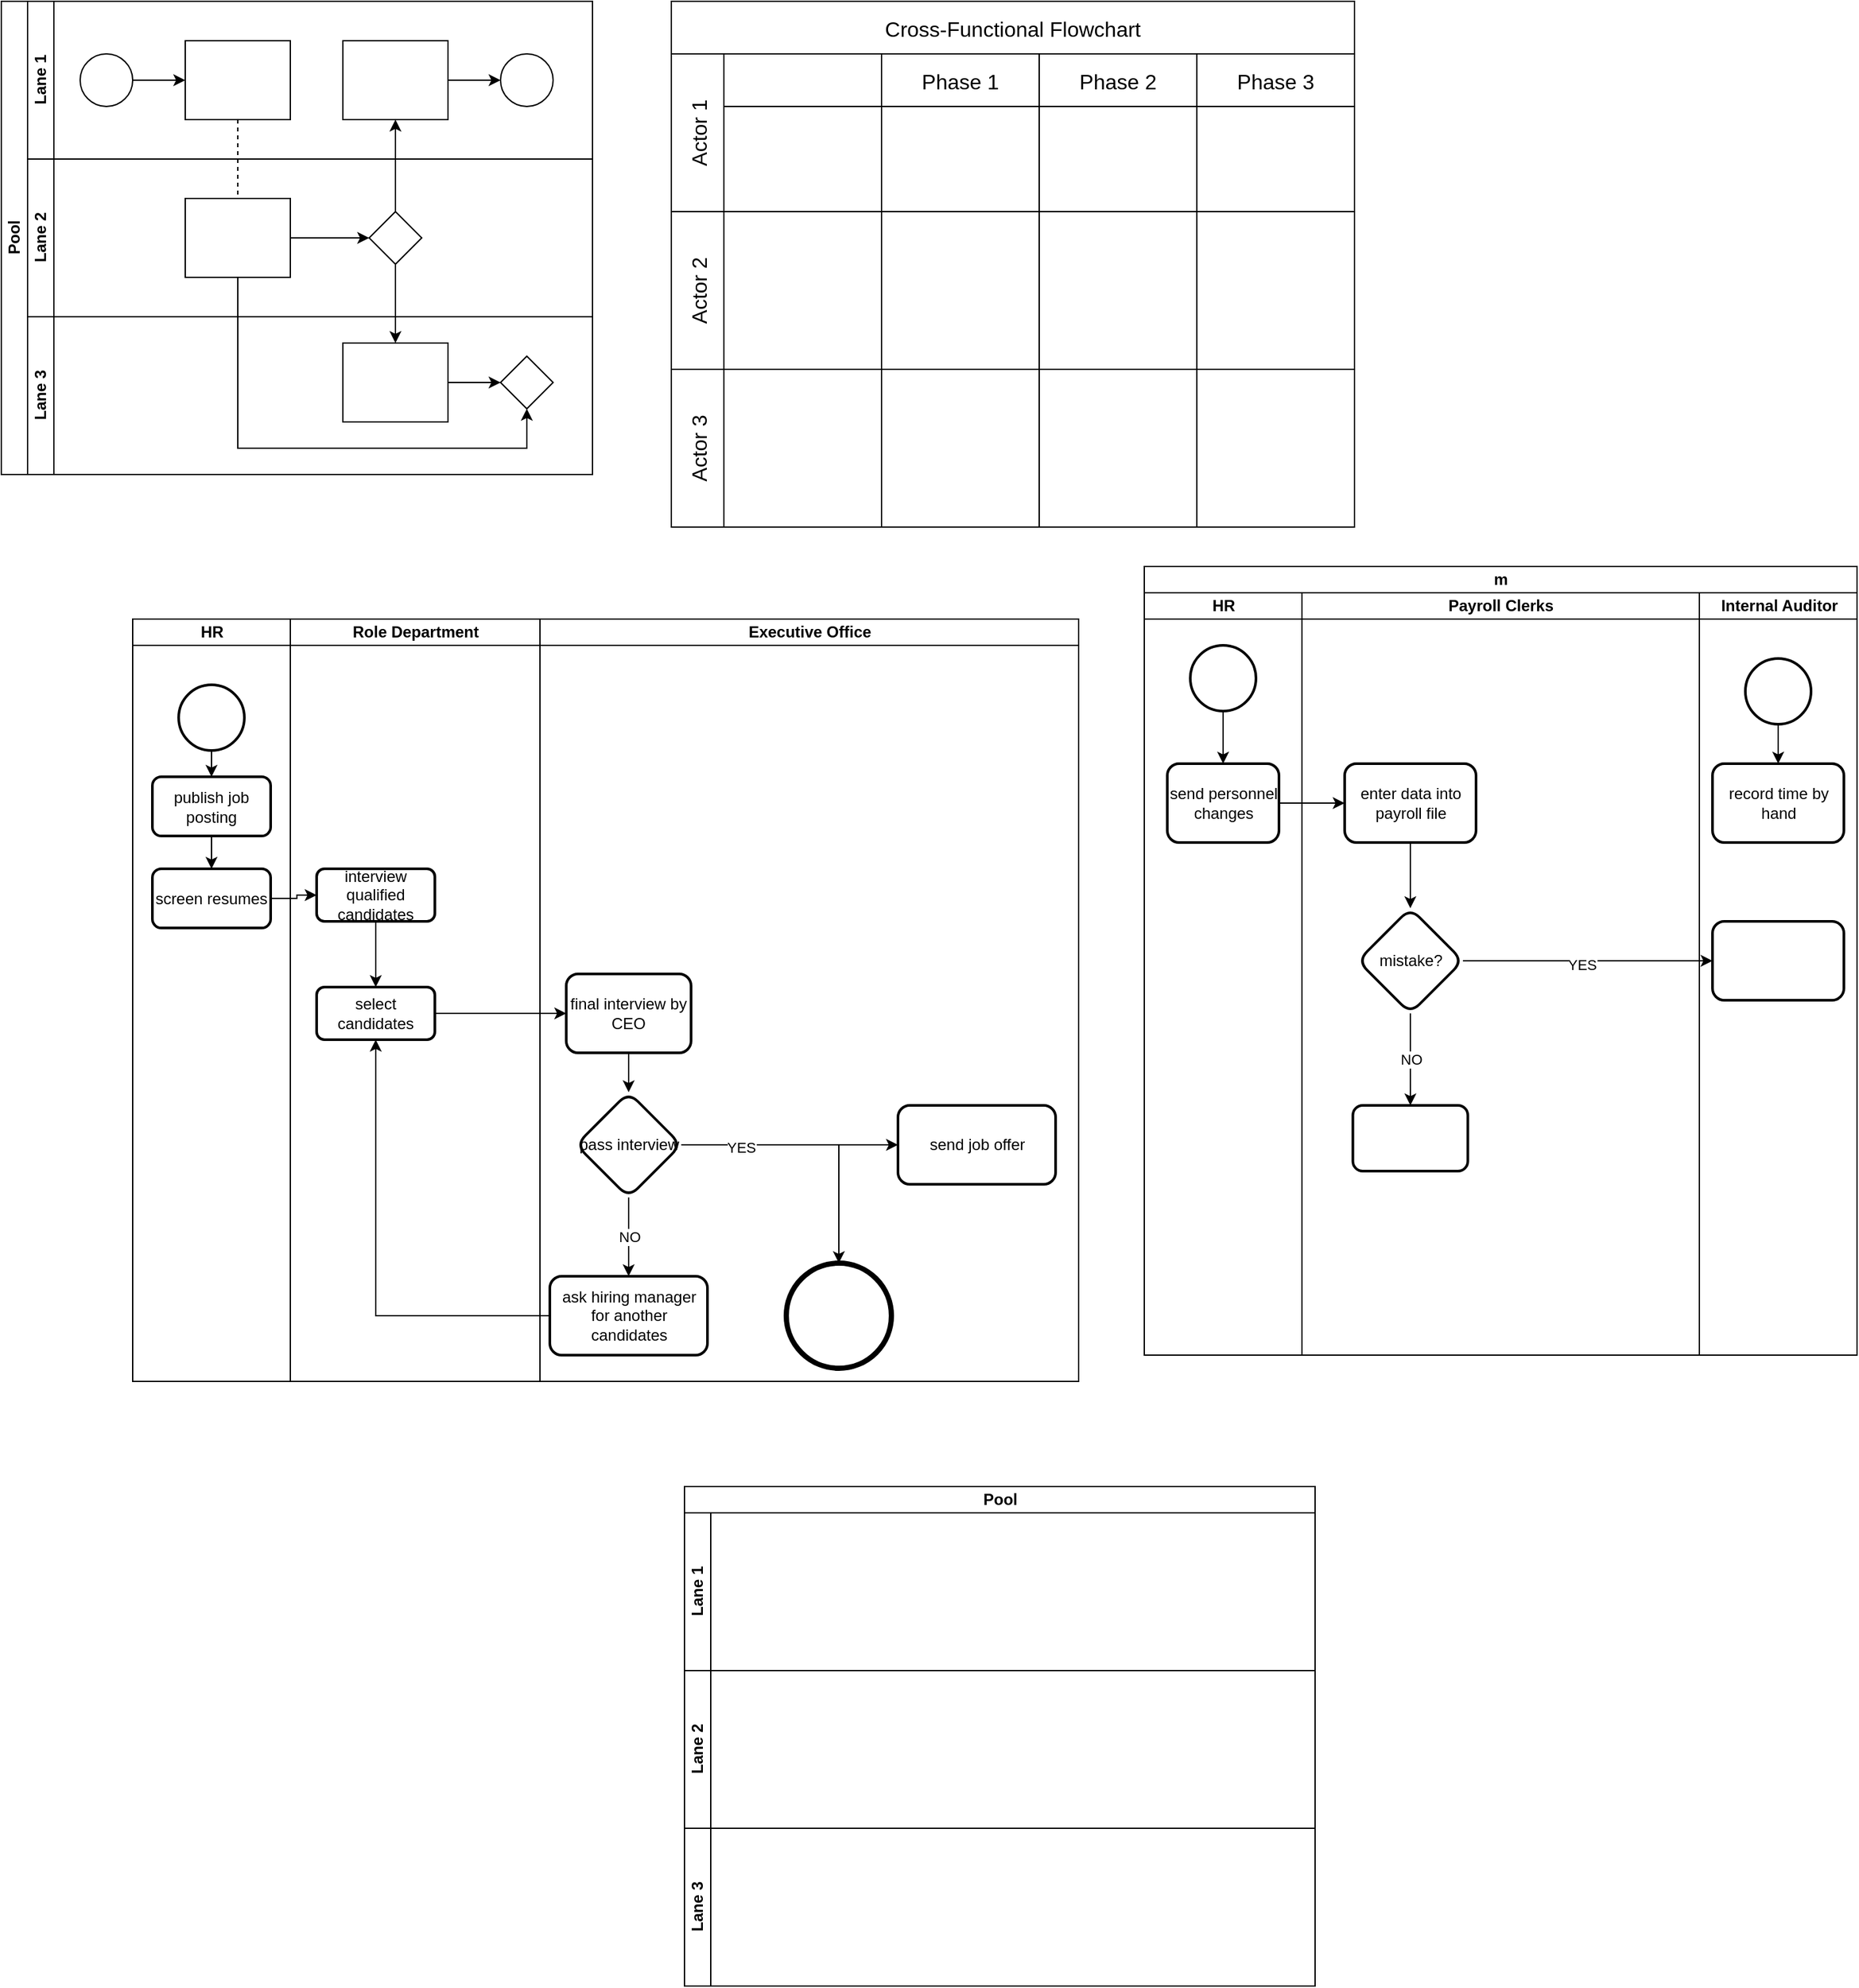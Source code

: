 <mxfile version="24.7.12">
  <diagram id="prtHgNgQTEPvFCAcTncT" name="Page-1">
    <mxGraphModel dx="1468" dy="983" grid="1" gridSize="10" guides="1" tooltips="1" connect="1" arrows="1" fold="1" page="1" pageScale="1" pageWidth="827" pageHeight="1169" math="0" shadow="0">
      <root>
        <mxCell id="0" />
        <mxCell id="1" parent="0" />
        <mxCell id="dNxyNK7c78bLwvsdeMH5-19" value="Pool" style="swimlane;html=1;childLayout=stackLayout;resizeParent=1;resizeParentMax=0;horizontal=0;startSize=20;horizontalStack=0;" parent="1" vertex="1">
          <mxGeometry x="120" y="120" width="450" height="360" as="geometry" />
        </mxCell>
        <mxCell id="dNxyNK7c78bLwvsdeMH5-27" value="" style="edgeStyle=orthogonalEdgeStyle;rounded=0;orthogonalLoop=1;jettySize=auto;html=1;dashed=1;endArrow=none;endFill=0;" parent="dNxyNK7c78bLwvsdeMH5-19" source="dNxyNK7c78bLwvsdeMH5-24" target="dNxyNK7c78bLwvsdeMH5-26" edge="1">
          <mxGeometry relative="1" as="geometry" />
        </mxCell>
        <mxCell id="dNxyNK7c78bLwvsdeMH5-31" style="edgeStyle=orthogonalEdgeStyle;rounded=0;orthogonalLoop=1;jettySize=auto;html=1;endArrow=classic;endFill=1;" parent="dNxyNK7c78bLwvsdeMH5-19" source="dNxyNK7c78bLwvsdeMH5-28" target="dNxyNK7c78bLwvsdeMH5-30" edge="1">
          <mxGeometry relative="1" as="geometry" />
        </mxCell>
        <mxCell id="dNxyNK7c78bLwvsdeMH5-35" style="edgeStyle=orthogonalEdgeStyle;rounded=0;orthogonalLoop=1;jettySize=auto;html=1;endArrow=classic;endFill=1;" parent="dNxyNK7c78bLwvsdeMH5-19" source="dNxyNK7c78bLwvsdeMH5-28" target="dNxyNK7c78bLwvsdeMH5-34" edge="1">
          <mxGeometry relative="1" as="geometry" />
        </mxCell>
        <mxCell id="dNxyNK7c78bLwvsdeMH5-38" style="edgeStyle=orthogonalEdgeStyle;rounded=0;orthogonalLoop=1;jettySize=auto;html=1;endArrow=classic;endFill=1;" parent="dNxyNK7c78bLwvsdeMH5-19" source="dNxyNK7c78bLwvsdeMH5-26" target="dNxyNK7c78bLwvsdeMH5-36" edge="1">
          <mxGeometry relative="1" as="geometry">
            <Array as="points">
              <mxPoint x="180" y="340" />
              <mxPoint x="400" y="340" />
            </Array>
          </mxGeometry>
        </mxCell>
        <mxCell id="dNxyNK7c78bLwvsdeMH5-20" value="Lane 1" style="swimlane;html=1;startSize=20;horizontal=0;" parent="dNxyNK7c78bLwvsdeMH5-19" vertex="1">
          <mxGeometry x="20" width="430" height="120" as="geometry" />
        </mxCell>
        <mxCell id="dNxyNK7c78bLwvsdeMH5-25" value="" style="edgeStyle=orthogonalEdgeStyle;rounded=0;orthogonalLoop=1;jettySize=auto;html=1;" parent="dNxyNK7c78bLwvsdeMH5-20" source="dNxyNK7c78bLwvsdeMH5-23" target="dNxyNK7c78bLwvsdeMH5-24" edge="1">
          <mxGeometry relative="1" as="geometry" />
        </mxCell>
        <mxCell id="dNxyNK7c78bLwvsdeMH5-23" value="" style="ellipse;whiteSpace=wrap;html=1;" parent="dNxyNK7c78bLwvsdeMH5-20" vertex="1">
          <mxGeometry x="40" y="40" width="40" height="40" as="geometry" />
        </mxCell>
        <mxCell id="dNxyNK7c78bLwvsdeMH5-24" value="" style="rounded=0;whiteSpace=wrap;html=1;fontFamily=Helvetica;fontSize=12;fontColor=#000000;align=center;" parent="dNxyNK7c78bLwvsdeMH5-20" vertex="1">
          <mxGeometry x="120" y="30" width="80" height="60" as="geometry" />
        </mxCell>
        <mxCell id="dNxyNK7c78bLwvsdeMH5-33" value="" style="edgeStyle=orthogonalEdgeStyle;rounded=0;orthogonalLoop=1;jettySize=auto;html=1;endArrow=classic;endFill=1;" parent="dNxyNK7c78bLwvsdeMH5-20" source="dNxyNK7c78bLwvsdeMH5-30" target="dNxyNK7c78bLwvsdeMH5-32" edge="1">
          <mxGeometry relative="1" as="geometry" />
        </mxCell>
        <mxCell id="dNxyNK7c78bLwvsdeMH5-30" value="" style="rounded=0;whiteSpace=wrap;html=1;fontFamily=Helvetica;fontSize=12;fontColor=#000000;align=center;" parent="dNxyNK7c78bLwvsdeMH5-20" vertex="1">
          <mxGeometry x="240" y="30" width="80" height="60" as="geometry" />
        </mxCell>
        <mxCell id="dNxyNK7c78bLwvsdeMH5-32" value="" style="ellipse;whiteSpace=wrap;html=1;" parent="dNxyNK7c78bLwvsdeMH5-20" vertex="1">
          <mxGeometry x="360" y="40" width="40" height="40" as="geometry" />
        </mxCell>
        <mxCell id="dNxyNK7c78bLwvsdeMH5-21" value="Lane 2" style="swimlane;html=1;startSize=20;horizontal=0;" parent="dNxyNK7c78bLwvsdeMH5-19" vertex="1">
          <mxGeometry x="20" y="120" width="430" height="120" as="geometry" />
        </mxCell>
        <mxCell id="dNxyNK7c78bLwvsdeMH5-29" value="" style="edgeStyle=orthogonalEdgeStyle;rounded=0;orthogonalLoop=1;jettySize=auto;html=1;endArrow=classic;endFill=1;" parent="dNxyNK7c78bLwvsdeMH5-21" source="dNxyNK7c78bLwvsdeMH5-26" target="dNxyNK7c78bLwvsdeMH5-28" edge="1">
          <mxGeometry relative="1" as="geometry" />
        </mxCell>
        <mxCell id="dNxyNK7c78bLwvsdeMH5-26" value="" style="rounded=0;whiteSpace=wrap;html=1;fontFamily=Helvetica;fontSize=12;fontColor=#000000;align=center;" parent="dNxyNK7c78bLwvsdeMH5-21" vertex="1">
          <mxGeometry x="120" y="30" width="80" height="60" as="geometry" />
        </mxCell>
        <mxCell id="dNxyNK7c78bLwvsdeMH5-28" value="" style="rhombus;whiteSpace=wrap;html=1;fontFamily=Helvetica;fontSize=12;fontColor=#000000;align=center;" parent="dNxyNK7c78bLwvsdeMH5-21" vertex="1">
          <mxGeometry x="260" y="40" width="40" height="40" as="geometry" />
        </mxCell>
        <mxCell id="dNxyNK7c78bLwvsdeMH5-22" value="Lane 3" style="swimlane;html=1;startSize=20;horizontal=0;" parent="dNxyNK7c78bLwvsdeMH5-19" vertex="1">
          <mxGeometry x="20" y="240" width="430" height="120" as="geometry" />
        </mxCell>
        <mxCell id="dNxyNK7c78bLwvsdeMH5-37" value="" style="edgeStyle=orthogonalEdgeStyle;rounded=0;orthogonalLoop=1;jettySize=auto;html=1;endArrow=classic;endFill=1;" parent="dNxyNK7c78bLwvsdeMH5-22" source="dNxyNK7c78bLwvsdeMH5-34" target="dNxyNK7c78bLwvsdeMH5-36" edge="1">
          <mxGeometry relative="1" as="geometry" />
        </mxCell>
        <mxCell id="dNxyNK7c78bLwvsdeMH5-34" value="" style="rounded=0;whiteSpace=wrap;html=1;fontFamily=Helvetica;fontSize=12;fontColor=#000000;align=center;" parent="dNxyNK7c78bLwvsdeMH5-22" vertex="1">
          <mxGeometry x="240" y="20" width="80" height="60" as="geometry" />
        </mxCell>
        <mxCell id="dNxyNK7c78bLwvsdeMH5-36" value="" style="rhombus;whiteSpace=wrap;html=1;fontFamily=Helvetica;fontSize=12;fontColor=#000000;align=center;" parent="dNxyNK7c78bLwvsdeMH5-22" vertex="1">
          <mxGeometry x="360" y="30" width="40" height="40" as="geometry" />
        </mxCell>
        <mxCell id="EUHGNb7Q2XYIIlBr3aWw-1" value="Cross-Functional Flowchart" style="shape=table;childLayout=tableLayout;startSize=40;collapsible=0;recursiveResize=0;expand=0;fontSize=16;" vertex="1" parent="1">
          <mxGeometry x="630" y="120" width="520" height="400" as="geometry" />
        </mxCell>
        <mxCell id="EUHGNb7Q2XYIIlBr3aWw-2" value="Actor 1" style="shape=tableRow;horizontal=0;swimlaneHead=0;swimlaneBody=0;top=0;left=0;strokeColor=inherit;bottom=0;right=0;dropTarget=0;fontStyle=0;fillColor=none;points=[[0,0.5],[1,0.5]];portConstraint=eastwest;startSize=40;collapsible=0;recursiveResize=0;expand=0;fontSize=16;" vertex="1" parent="EUHGNb7Q2XYIIlBr3aWw-1">
          <mxGeometry y="40" width="520" height="120" as="geometry" />
        </mxCell>
        <mxCell id="EUHGNb7Q2XYIIlBr3aWw-14" style="swimlane;swimlaneHead=0;swimlaneBody=0;fontStyle=0;strokeColor=inherit;connectable=0;fillColor=none;startSize=40;collapsible=0;recursiveResize=0;expand=0;fontSize=16;" vertex="1" parent="EUHGNb7Q2XYIIlBr3aWw-2">
          <mxGeometry x="40" width="120" height="120" as="geometry">
            <mxRectangle width="120" height="120" as="alternateBounds" />
          </mxGeometry>
        </mxCell>
        <mxCell id="EUHGNb7Q2XYIIlBr3aWw-3" value="Phase 1" style="swimlane;swimlaneHead=0;swimlaneBody=0;fontStyle=0;strokeColor=inherit;connectable=0;fillColor=none;startSize=40;collapsible=0;recursiveResize=0;expand=0;fontSize=16;" vertex="1" parent="EUHGNb7Q2XYIIlBr3aWw-2">
          <mxGeometry x="160" width="120" height="120" as="geometry">
            <mxRectangle width="120" height="120" as="alternateBounds" />
          </mxGeometry>
        </mxCell>
        <mxCell id="EUHGNb7Q2XYIIlBr3aWw-4" value="Phase 2" style="swimlane;swimlaneHead=0;swimlaneBody=0;fontStyle=0;strokeColor=inherit;connectable=0;fillColor=none;startSize=40;collapsible=0;recursiveResize=0;expand=0;fontSize=16;" vertex="1" parent="EUHGNb7Q2XYIIlBr3aWw-2">
          <mxGeometry x="280" width="120" height="120" as="geometry">
            <mxRectangle width="120" height="120" as="alternateBounds" />
          </mxGeometry>
        </mxCell>
        <mxCell id="EUHGNb7Q2XYIIlBr3aWw-5" value="Phase 3" style="swimlane;swimlaneHead=0;swimlaneBody=0;fontStyle=0;strokeColor=inherit;connectable=0;fillColor=none;startSize=40;collapsible=0;recursiveResize=0;expand=0;fontSize=16;" vertex="1" parent="EUHGNb7Q2XYIIlBr3aWw-2">
          <mxGeometry x="400" width="120" height="120" as="geometry">
            <mxRectangle width="120" height="120" as="alternateBounds" />
          </mxGeometry>
        </mxCell>
        <mxCell id="EUHGNb7Q2XYIIlBr3aWw-6" value="Actor 2" style="shape=tableRow;horizontal=0;swimlaneHead=0;swimlaneBody=0;top=0;left=0;strokeColor=inherit;bottom=0;right=0;dropTarget=0;fontStyle=0;fillColor=none;points=[[0,0.5],[1,0.5]];portConstraint=eastwest;startSize=40;collapsible=0;recursiveResize=0;expand=0;fontSize=16;" vertex="1" parent="EUHGNb7Q2XYIIlBr3aWw-1">
          <mxGeometry y="160" width="520" height="120" as="geometry" />
        </mxCell>
        <mxCell id="EUHGNb7Q2XYIIlBr3aWw-15" style="swimlane;swimlaneHead=0;swimlaneBody=0;fontStyle=0;connectable=0;strokeColor=inherit;fillColor=none;startSize=0;collapsible=0;recursiveResize=0;expand=0;fontSize=16;" vertex="1" parent="EUHGNb7Q2XYIIlBr3aWw-6">
          <mxGeometry x="40" width="120" height="120" as="geometry">
            <mxRectangle width="120" height="120" as="alternateBounds" />
          </mxGeometry>
        </mxCell>
        <mxCell id="EUHGNb7Q2XYIIlBr3aWw-7" value="" style="swimlane;swimlaneHead=0;swimlaneBody=0;fontStyle=0;connectable=0;strokeColor=inherit;fillColor=none;startSize=0;collapsible=0;recursiveResize=0;expand=0;fontSize=16;" vertex="1" parent="EUHGNb7Q2XYIIlBr3aWw-6">
          <mxGeometry x="160" width="120" height="120" as="geometry">
            <mxRectangle width="120" height="120" as="alternateBounds" />
          </mxGeometry>
        </mxCell>
        <mxCell id="EUHGNb7Q2XYIIlBr3aWw-8" value="" style="swimlane;swimlaneHead=0;swimlaneBody=0;fontStyle=0;connectable=0;strokeColor=inherit;fillColor=none;startSize=0;collapsible=0;recursiveResize=0;expand=0;fontSize=16;" vertex="1" parent="EUHGNb7Q2XYIIlBr3aWw-6">
          <mxGeometry x="280" width="120" height="120" as="geometry">
            <mxRectangle width="120" height="120" as="alternateBounds" />
          </mxGeometry>
        </mxCell>
        <mxCell id="EUHGNb7Q2XYIIlBr3aWw-9" value="" style="swimlane;swimlaneHead=0;swimlaneBody=0;fontStyle=0;connectable=0;strokeColor=inherit;fillColor=none;startSize=0;collapsible=0;recursiveResize=0;expand=0;fontSize=16;" vertex="1" parent="EUHGNb7Q2XYIIlBr3aWw-6">
          <mxGeometry x="400" width="120" height="120" as="geometry">
            <mxRectangle width="120" height="120" as="alternateBounds" />
          </mxGeometry>
        </mxCell>
        <mxCell id="EUHGNb7Q2XYIIlBr3aWw-10" value="Actor 3" style="shape=tableRow;horizontal=0;swimlaneHead=0;swimlaneBody=0;top=0;left=0;strokeColor=inherit;bottom=0;right=0;dropTarget=0;fontStyle=0;fillColor=none;points=[[0,0.5],[1,0.5]];portConstraint=eastwest;startSize=40;collapsible=0;recursiveResize=0;expand=0;fontSize=16;" vertex="1" parent="EUHGNb7Q2XYIIlBr3aWw-1">
          <mxGeometry y="280" width="520" height="120" as="geometry" />
        </mxCell>
        <mxCell id="EUHGNb7Q2XYIIlBr3aWw-16" style="swimlane;swimlaneHead=0;swimlaneBody=0;fontStyle=0;connectable=0;strokeColor=inherit;fillColor=none;startSize=0;collapsible=0;recursiveResize=0;expand=0;fontSize=16;" vertex="1" parent="EUHGNb7Q2XYIIlBr3aWw-10">
          <mxGeometry x="40" width="120" height="120" as="geometry">
            <mxRectangle width="120" height="120" as="alternateBounds" />
          </mxGeometry>
        </mxCell>
        <mxCell id="EUHGNb7Q2XYIIlBr3aWw-11" value="" style="swimlane;swimlaneHead=0;swimlaneBody=0;fontStyle=0;connectable=0;strokeColor=inherit;fillColor=none;startSize=0;collapsible=0;recursiveResize=0;expand=0;fontSize=16;" vertex="1" parent="EUHGNb7Q2XYIIlBr3aWw-10">
          <mxGeometry x="160" width="120" height="120" as="geometry">
            <mxRectangle width="120" height="120" as="alternateBounds" />
          </mxGeometry>
        </mxCell>
        <mxCell id="EUHGNb7Q2XYIIlBr3aWw-12" value="" style="swimlane;swimlaneHead=0;swimlaneBody=0;fontStyle=0;connectable=0;strokeColor=inherit;fillColor=none;startSize=0;collapsible=0;recursiveResize=0;expand=0;fontSize=16;" vertex="1" parent="EUHGNb7Q2XYIIlBr3aWw-10">
          <mxGeometry x="280" width="120" height="120" as="geometry">
            <mxRectangle width="120" height="120" as="alternateBounds" />
          </mxGeometry>
        </mxCell>
        <mxCell id="EUHGNb7Q2XYIIlBr3aWw-13" value="" style="swimlane;swimlaneHead=0;swimlaneBody=0;fontStyle=0;connectable=0;strokeColor=inherit;fillColor=none;startSize=0;collapsible=0;recursiveResize=0;expand=0;fontSize=16;" vertex="1" parent="EUHGNb7Q2XYIIlBr3aWw-10">
          <mxGeometry x="400" width="120" height="120" as="geometry">
            <mxRectangle width="120" height="120" as="alternateBounds" />
          </mxGeometry>
        </mxCell>
        <mxCell id="EUHGNb7Q2XYIIlBr3aWw-46" value="" style="edgeStyle=orthogonalEdgeStyle;rounded=0;orthogonalLoop=1;jettySize=auto;html=1;" edge="1" parent="1" source="EUHGNb7Q2XYIIlBr3aWw-39" target="EUHGNb7Q2XYIIlBr3aWw-45">
          <mxGeometry relative="1" as="geometry" />
        </mxCell>
        <mxCell id="EUHGNb7Q2XYIIlBr3aWw-39" value="send job offer" style="rounded=1;whiteSpace=wrap;html=1;strokeWidth=2;" vertex="1" parent="1">
          <mxGeometry x="802.5" y="960" width="120" height="60" as="geometry" />
        </mxCell>
        <mxCell id="EUHGNb7Q2XYIIlBr3aWw-40" value="" style="edgeStyle=orthogonalEdgeStyle;rounded=0;orthogonalLoop=1;jettySize=auto;html=1;" edge="1" parent="1" source="EUHGNb7Q2XYIIlBr3aWw-36" target="EUHGNb7Q2XYIIlBr3aWw-39">
          <mxGeometry relative="1" as="geometry" />
        </mxCell>
        <mxCell id="EUHGNb7Q2XYIIlBr3aWw-48" value="YES" style="edgeLabel;html=1;align=center;verticalAlign=middle;resizable=0;points=[];" vertex="1" connectable="0" parent="EUHGNb7Q2XYIIlBr3aWw-40">
          <mxGeometry x="-0.45" y="-2" relative="1" as="geometry">
            <mxPoint as="offset" />
          </mxGeometry>
        </mxCell>
        <mxCell id="EUHGNb7Q2XYIIlBr3aWw-23" value="Role Department" style="swimlane;startSize=20;html=1;align=center;" vertex="1" parent="1">
          <mxGeometry x="340" y="590" width="190" height="580" as="geometry" />
        </mxCell>
        <mxCell id="EUHGNb7Q2XYIIlBr3aWw-33" value="" style="edgeStyle=orthogonalEdgeStyle;rounded=0;orthogonalLoop=1;jettySize=auto;html=1;" edge="1" parent="EUHGNb7Q2XYIIlBr3aWw-23" source="EUHGNb7Q2XYIIlBr3aWw-30" target="EUHGNb7Q2XYIIlBr3aWw-32">
          <mxGeometry relative="1" as="geometry" />
        </mxCell>
        <mxCell id="EUHGNb7Q2XYIIlBr3aWw-30" value="interview qualified candidates" style="rounded=1;whiteSpace=wrap;html=1;strokeWidth=2;" vertex="1" parent="EUHGNb7Q2XYIIlBr3aWw-23">
          <mxGeometry x="20" y="190" width="90" height="40" as="geometry" />
        </mxCell>
        <mxCell id="EUHGNb7Q2XYIIlBr3aWw-32" value="select candidates" style="rounded=1;whiteSpace=wrap;html=1;strokeWidth=2;" vertex="1" parent="EUHGNb7Q2XYIIlBr3aWw-23">
          <mxGeometry x="20" y="280" width="90" height="40" as="geometry" />
        </mxCell>
        <mxCell id="EUHGNb7Q2XYIIlBr3aWw-31" value="" style="edgeStyle=orthogonalEdgeStyle;rounded=0;orthogonalLoop=1;jettySize=auto;html=1;" edge="1" parent="1" source="EUHGNb7Q2XYIIlBr3aWw-28" target="EUHGNb7Q2XYIIlBr3aWw-30">
          <mxGeometry relative="1" as="geometry" />
        </mxCell>
        <mxCell id="EUHGNb7Q2XYIIlBr3aWw-22" value="HR" style="swimlane;startSize=20;html=1;" vertex="1" parent="1">
          <mxGeometry x="220" y="590" width="120" height="580" as="geometry" />
        </mxCell>
        <mxCell id="EUHGNb7Q2XYIIlBr3aWw-27" value="" style="edgeStyle=orthogonalEdgeStyle;rounded=0;orthogonalLoop=1;jettySize=auto;html=1;" edge="1" parent="EUHGNb7Q2XYIIlBr3aWw-22" source="EUHGNb7Q2XYIIlBr3aWw-25" target="EUHGNb7Q2XYIIlBr3aWw-26">
          <mxGeometry relative="1" as="geometry" />
        </mxCell>
        <mxCell id="EUHGNb7Q2XYIIlBr3aWw-25" value="" style="strokeWidth=2;html=1;shape=mxgraph.flowchart.start_2;whiteSpace=wrap;" vertex="1" parent="EUHGNb7Q2XYIIlBr3aWw-22">
          <mxGeometry x="35" y="50" width="50" height="50" as="geometry" />
        </mxCell>
        <mxCell id="EUHGNb7Q2XYIIlBr3aWw-29" value="" style="edgeStyle=orthogonalEdgeStyle;rounded=0;orthogonalLoop=1;jettySize=auto;html=1;" edge="1" parent="EUHGNb7Q2XYIIlBr3aWw-22" source="EUHGNb7Q2XYIIlBr3aWw-26" target="EUHGNb7Q2XYIIlBr3aWw-28">
          <mxGeometry relative="1" as="geometry" />
        </mxCell>
        <mxCell id="EUHGNb7Q2XYIIlBr3aWw-26" value="publish job posting" style="rounded=1;whiteSpace=wrap;html=1;strokeWidth=2;" vertex="1" parent="EUHGNb7Q2XYIIlBr3aWw-22">
          <mxGeometry x="15" y="120" width="90" height="45" as="geometry" />
        </mxCell>
        <mxCell id="EUHGNb7Q2XYIIlBr3aWw-28" value="screen resumes" style="rounded=1;whiteSpace=wrap;html=1;strokeWidth=2;" vertex="1" parent="EUHGNb7Q2XYIIlBr3aWw-22">
          <mxGeometry x="15" y="190" width="90" height="45" as="geometry" />
        </mxCell>
        <mxCell id="EUHGNb7Q2XYIIlBr3aWw-24" value="Executive Office" style="swimlane;startSize=20;html=1;" vertex="1" parent="1">
          <mxGeometry x="530" y="590" width="410" height="580" as="geometry" />
        </mxCell>
        <mxCell id="EUHGNb7Q2XYIIlBr3aWw-37" value="" style="edgeStyle=orthogonalEdgeStyle;rounded=0;orthogonalLoop=1;jettySize=auto;html=1;" edge="1" parent="EUHGNb7Q2XYIIlBr3aWw-24" source="EUHGNb7Q2XYIIlBr3aWw-34" target="EUHGNb7Q2XYIIlBr3aWw-36">
          <mxGeometry relative="1" as="geometry" />
        </mxCell>
        <mxCell id="EUHGNb7Q2XYIIlBr3aWw-34" value="final interview by CEO" style="rounded=1;whiteSpace=wrap;html=1;strokeWidth=2;" vertex="1" parent="EUHGNb7Q2XYIIlBr3aWw-24">
          <mxGeometry x="20" y="270" width="95" height="60" as="geometry" />
        </mxCell>
        <mxCell id="EUHGNb7Q2XYIIlBr3aWw-36" value="pass interview" style="rhombus;whiteSpace=wrap;html=1;rounded=1;strokeWidth=2;" vertex="1" parent="EUHGNb7Q2XYIIlBr3aWw-24">
          <mxGeometry x="27.5" y="360" width="80" height="80" as="geometry" />
        </mxCell>
        <mxCell id="EUHGNb7Q2XYIIlBr3aWw-45" value="" style="ellipse;whiteSpace=wrap;html=1;rounded=1;strokeWidth=4;" vertex="1" parent="EUHGNb7Q2XYIIlBr3aWw-24">
          <mxGeometry x="187.5" y="490" width="80" height="80" as="geometry" />
        </mxCell>
        <mxCell id="EUHGNb7Q2XYIIlBr3aWw-43" value="ask hiring manager for another candidates" style="whiteSpace=wrap;html=1;rounded=1;strokeWidth=2;" vertex="1" parent="EUHGNb7Q2XYIIlBr3aWw-24">
          <mxGeometry x="7.5" y="500" width="120" height="60" as="geometry" />
        </mxCell>
        <mxCell id="EUHGNb7Q2XYIIlBr3aWw-44" value="NO" style="edgeStyle=orthogonalEdgeStyle;rounded=0;orthogonalLoop=1;jettySize=auto;html=1;" edge="1" parent="EUHGNb7Q2XYIIlBr3aWw-24" source="EUHGNb7Q2XYIIlBr3aWw-36" target="EUHGNb7Q2XYIIlBr3aWw-43">
          <mxGeometry relative="1" as="geometry" />
        </mxCell>
        <mxCell id="EUHGNb7Q2XYIIlBr3aWw-35" value="" style="edgeStyle=orthogonalEdgeStyle;rounded=0;orthogonalLoop=1;jettySize=auto;html=1;" edge="1" parent="1" source="EUHGNb7Q2XYIIlBr3aWw-32" target="EUHGNb7Q2XYIIlBr3aWw-34">
          <mxGeometry relative="1" as="geometry" />
        </mxCell>
        <mxCell id="EUHGNb7Q2XYIIlBr3aWw-47" style="edgeStyle=orthogonalEdgeStyle;rounded=0;orthogonalLoop=1;jettySize=auto;html=1;exitX=0;exitY=0.5;exitDx=0;exitDy=0;entryX=0.5;entryY=1;entryDx=0;entryDy=0;" edge="1" parent="1" source="EUHGNb7Q2XYIIlBr3aWw-43" target="EUHGNb7Q2XYIIlBr3aWw-32">
          <mxGeometry relative="1" as="geometry" />
        </mxCell>
        <mxCell id="EUHGNb7Q2XYIIlBr3aWw-53" value="m" style="swimlane;childLayout=stackLayout;resizeParent=1;resizeParentMax=0;startSize=20;html=1;" vertex="1" parent="1">
          <mxGeometry x="990" y="550" width="542.5" height="600" as="geometry" />
        </mxCell>
        <mxCell id="EUHGNb7Q2XYIIlBr3aWw-54" value="HR" style="swimlane;startSize=20;html=1;" vertex="1" parent="EUHGNb7Q2XYIIlBr3aWw-53">
          <mxGeometry y="20" width="120" height="580" as="geometry" />
        </mxCell>
        <mxCell id="EUHGNb7Q2XYIIlBr3aWw-59" value="" style="edgeStyle=orthogonalEdgeStyle;rounded=0;orthogonalLoop=1;jettySize=auto;html=1;" edge="1" parent="EUHGNb7Q2XYIIlBr3aWw-54" source="EUHGNb7Q2XYIIlBr3aWw-57" target="EUHGNb7Q2XYIIlBr3aWw-58">
          <mxGeometry relative="1" as="geometry" />
        </mxCell>
        <mxCell id="EUHGNb7Q2XYIIlBr3aWw-57" value="" style="strokeWidth=2;html=1;shape=mxgraph.flowchart.start_2;whiteSpace=wrap;" vertex="1" parent="EUHGNb7Q2XYIIlBr3aWw-54">
          <mxGeometry x="35" y="40" width="50" height="50" as="geometry" />
        </mxCell>
        <mxCell id="EUHGNb7Q2XYIIlBr3aWw-58" value="send personnel changes" style="rounded=1;whiteSpace=wrap;html=1;strokeWidth=2;" vertex="1" parent="EUHGNb7Q2XYIIlBr3aWw-54">
          <mxGeometry x="17.5" y="130" width="85" height="60" as="geometry" />
        </mxCell>
        <mxCell id="EUHGNb7Q2XYIIlBr3aWw-55" value="Payroll Clerks" style="swimlane;startSize=20;html=1;" vertex="1" parent="EUHGNb7Q2XYIIlBr3aWw-53">
          <mxGeometry x="120" y="20" width="302.5" height="580" as="geometry" />
        </mxCell>
        <mxCell id="EUHGNb7Q2XYIIlBr3aWw-68" value="" style="edgeStyle=orthogonalEdgeStyle;rounded=0;orthogonalLoop=1;jettySize=auto;html=1;" edge="1" parent="EUHGNb7Q2XYIIlBr3aWw-55" source="EUHGNb7Q2XYIIlBr3aWw-60" target="EUHGNb7Q2XYIIlBr3aWw-67">
          <mxGeometry relative="1" as="geometry" />
        </mxCell>
        <mxCell id="EUHGNb7Q2XYIIlBr3aWw-60" value="enter data into payroll file" style="rounded=1;whiteSpace=wrap;html=1;strokeWidth=2;" vertex="1" parent="EUHGNb7Q2XYIIlBr3aWw-55">
          <mxGeometry x="32.5" y="130" width="100" height="60" as="geometry" />
        </mxCell>
        <mxCell id="EUHGNb7Q2XYIIlBr3aWw-76" value="NO" style="edgeStyle=orthogonalEdgeStyle;rounded=0;orthogonalLoop=1;jettySize=auto;html=1;" edge="1" parent="EUHGNb7Q2XYIIlBr3aWw-55" source="EUHGNb7Q2XYIIlBr3aWw-67" target="EUHGNb7Q2XYIIlBr3aWw-75">
          <mxGeometry relative="1" as="geometry" />
        </mxCell>
        <mxCell id="EUHGNb7Q2XYIIlBr3aWw-67" value="mistake?" style="rhombus;whiteSpace=wrap;html=1;rounded=1;strokeWidth=2;" vertex="1" parent="EUHGNb7Q2XYIIlBr3aWw-55">
          <mxGeometry x="42.5" y="240" width="80" height="80" as="geometry" />
        </mxCell>
        <mxCell id="EUHGNb7Q2XYIIlBr3aWw-75" value="" style="whiteSpace=wrap;html=1;rounded=1;strokeWidth=2;" vertex="1" parent="EUHGNb7Q2XYIIlBr3aWw-55">
          <mxGeometry x="38.75" y="390" width="87.5" height="50" as="geometry" />
        </mxCell>
        <mxCell id="EUHGNb7Q2XYIIlBr3aWw-56" value="Internal Auditor" style="swimlane;startSize=20;html=1;" vertex="1" parent="EUHGNb7Q2XYIIlBr3aWw-53">
          <mxGeometry x="422.5" y="20" width="120" height="580" as="geometry" />
        </mxCell>
        <mxCell id="EUHGNb7Q2XYIIlBr3aWw-69" value="" style="rounded=1;whiteSpace=wrap;html=1;strokeWidth=2;" vertex="1" parent="EUHGNb7Q2XYIIlBr3aWw-56">
          <mxGeometry x="10" y="250" width="100" height="60" as="geometry" />
        </mxCell>
        <mxCell id="EUHGNb7Q2XYIIlBr3aWw-74" value="" style="edgeStyle=orthogonalEdgeStyle;rounded=0;orthogonalLoop=1;jettySize=auto;html=1;" edge="1" parent="EUHGNb7Q2XYIIlBr3aWw-56" source="EUHGNb7Q2XYIIlBr3aWw-72" target="EUHGNb7Q2XYIIlBr3aWw-73">
          <mxGeometry relative="1" as="geometry" />
        </mxCell>
        <mxCell id="EUHGNb7Q2XYIIlBr3aWw-72" value="" style="strokeWidth=2;html=1;shape=mxgraph.flowchart.start_2;whiteSpace=wrap;" vertex="1" parent="EUHGNb7Q2XYIIlBr3aWw-56">
          <mxGeometry x="35" y="50" width="50" height="50" as="geometry" />
        </mxCell>
        <mxCell id="EUHGNb7Q2XYIIlBr3aWw-73" value="record time by hand" style="rounded=1;whiteSpace=wrap;html=1;strokeWidth=2;" vertex="1" parent="EUHGNb7Q2XYIIlBr3aWw-56">
          <mxGeometry x="10" y="130" width="100" height="60" as="geometry" />
        </mxCell>
        <mxCell id="EUHGNb7Q2XYIIlBr3aWw-61" value="" style="edgeStyle=orthogonalEdgeStyle;rounded=0;orthogonalLoop=1;jettySize=auto;html=1;" edge="1" parent="EUHGNb7Q2XYIIlBr3aWw-53" source="EUHGNb7Q2XYIIlBr3aWw-58" target="EUHGNb7Q2XYIIlBr3aWw-60">
          <mxGeometry relative="1" as="geometry" />
        </mxCell>
        <mxCell id="EUHGNb7Q2XYIIlBr3aWw-70" value="" style="edgeStyle=orthogonalEdgeStyle;rounded=0;orthogonalLoop=1;jettySize=auto;html=1;" edge="1" parent="EUHGNb7Q2XYIIlBr3aWw-53" source="EUHGNb7Q2XYIIlBr3aWw-67" target="EUHGNb7Q2XYIIlBr3aWw-69">
          <mxGeometry relative="1" as="geometry" />
        </mxCell>
        <mxCell id="EUHGNb7Q2XYIIlBr3aWw-71" value="YES" style="edgeLabel;html=1;align=center;verticalAlign=middle;resizable=0;points=[];" vertex="1" connectable="0" parent="EUHGNb7Q2XYIIlBr3aWw-70">
          <mxGeometry x="-0.053" y="-3" relative="1" as="geometry">
            <mxPoint as="offset" />
          </mxGeometry>
        </mxCell>
        <mxCell id="EUHGNb7Q2XYIIlBr3aWw-77" value="Pool" style="swimlane;childLayout=stackLayout;resizeParent=1;resizeParentMax=0;horizontal=1;startSize=20;horizontalStack=0;html=1;" vertex="1" parent="1">
          <mxGeometry x="640" y="1250" width="480" height="380" as="geometry" />
        </mxCell>
        <mxCell id="EUHGNb7Q2XYIIlBr3aWw-78" value="Lane 1" style="swimlane;startSize=20;horizontal=0;html=1;" vertex="1" parent="EUHGNb7Q2XYIIlBr3aWw-77">
          <mxGeometry y="20" width="480" height="120" as="geometry" />
        </mxCell>
        <mxCell id="EUHGNb7Q2XYIIlBr3aWw-79" value="Lane 2" style="swimlane;startSize=20;horizontal=0;html=1;" vertex="1" parent="EUHGNb7Q2XYIIlBr3aWw-77">
          <mxGeometry y="140" width="480" height="120" as="geometry" />
        </mxCell>
        <mxCell id="EUHGNb7Q2XYIIlBr3aWw-80" value="Lane 3" style="swimlane;startSize=20;horizontal=0;html=1;" vertex="1" parent="EUHGNb7Q2XYIIlBr3aWw-77">
          <mxGeometry y="260" width="480" height="120" as="geometry" />
        </mxCell>
      </root>
    </mxGraphModel>
  </diagram>
</mxfile>
